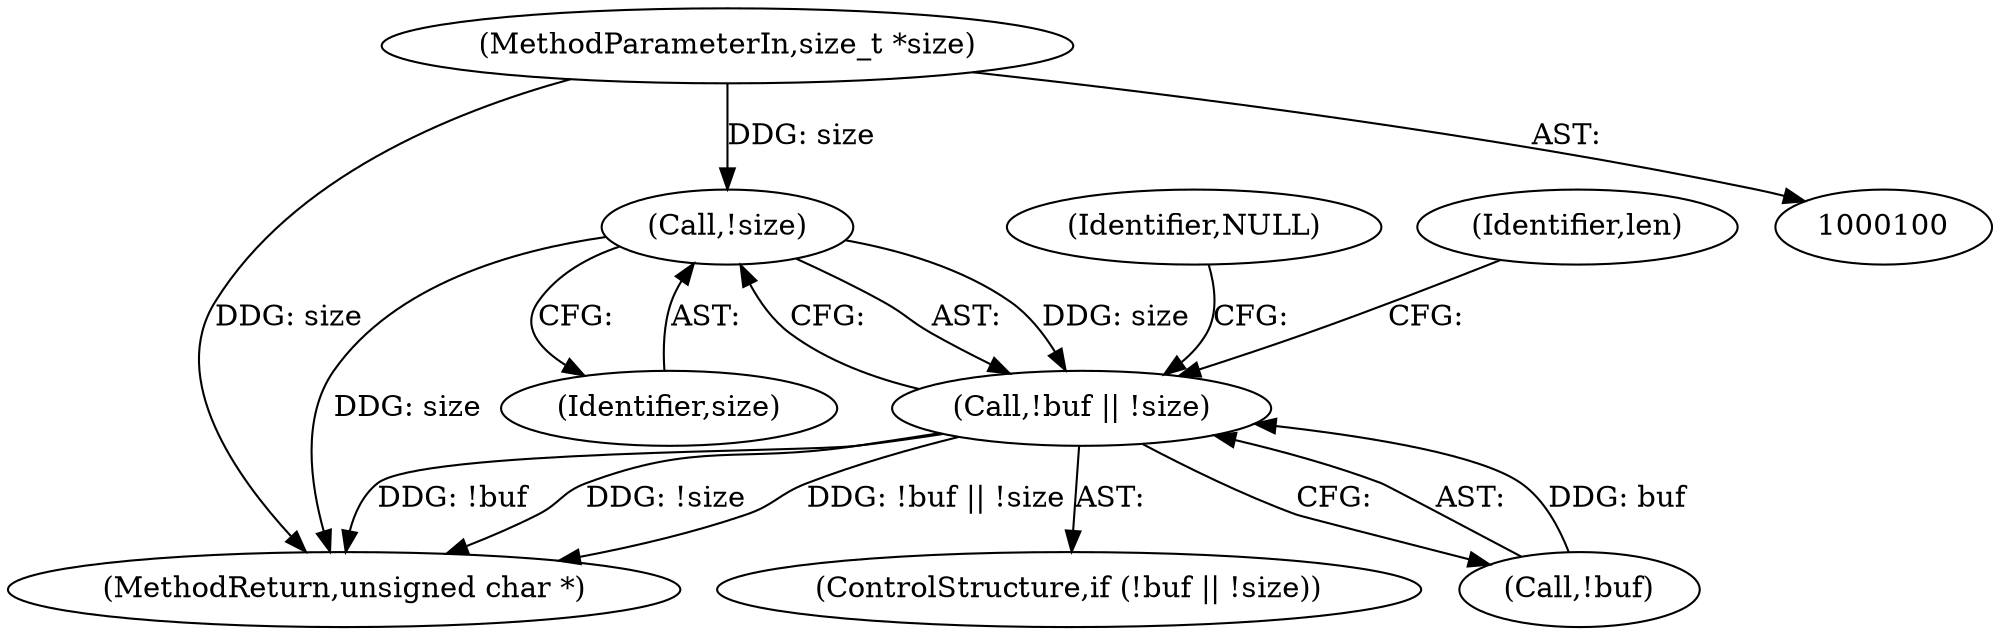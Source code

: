 digraph "0_libplist_3a55ddd3c4c11ce75a86afbefd085d8d397ff957@pointer" {
"1000108" [label="(Call,!size)"];
"1000102" [label="(MethodParameterIn,size_t *size)"];
"1000105" [label="(Call,!buf || !size)"];
"1000108" [label="(Call,!size)"];
"1000329" [label="(MethodReturn,unsigned char *)"];
"1000104" [label="(ControlStructure,if (!buf || !size))"];
"1000102" [label="(MethodParameterIn,size_t *size)"];
"1000111" [label="(Identifier,NULL)"];
"1000114" [label="(Identifier,len)"];
"1000106" [label="(Call,!buf)"];
"1000109" [label="(Identifier,size)"];
"1000105" [label="(Call,!buf || !size)"];
"1000108" -> "1000105"  [label="AST: "];
"1000108" -> "1000109"  [label="CFG: "];
"1000109" -> "1000108"  [label="AST: "];
"1000105" -> "1000108"  [label="CFG: "];
"1000108" -> "1000329"  [label="DDG: size"];
"1000108" -> "1000105"  [label="DDG: size"];
"1000102" -> "1000108"  [label="DDG: size"];
"1000102" -> "1000100"  [label="AST: "];
"1000102" -> "1000329"  [label="DDG: size"];
"1000105" -> "1000104"  [label="AST: "];
"1000105" -> "1000106"  [label="CFG: "];
"1000106" -> "1000105"  [label="AST: "];
"1000111" -> "1000105"  [label="CFG: "];
"1000114" -> "1000105"  [label="CFG: "];
"1000105" -> "1000329"  [label="DDG: !size"];
"1000105" -> "1000329"  [label="DDG: !buf || !size"];
"1000105" -> "1000329"  [label="DDG: !buf"];
"1000106" -> "1000105"  [label="DDG: buf"];
}
